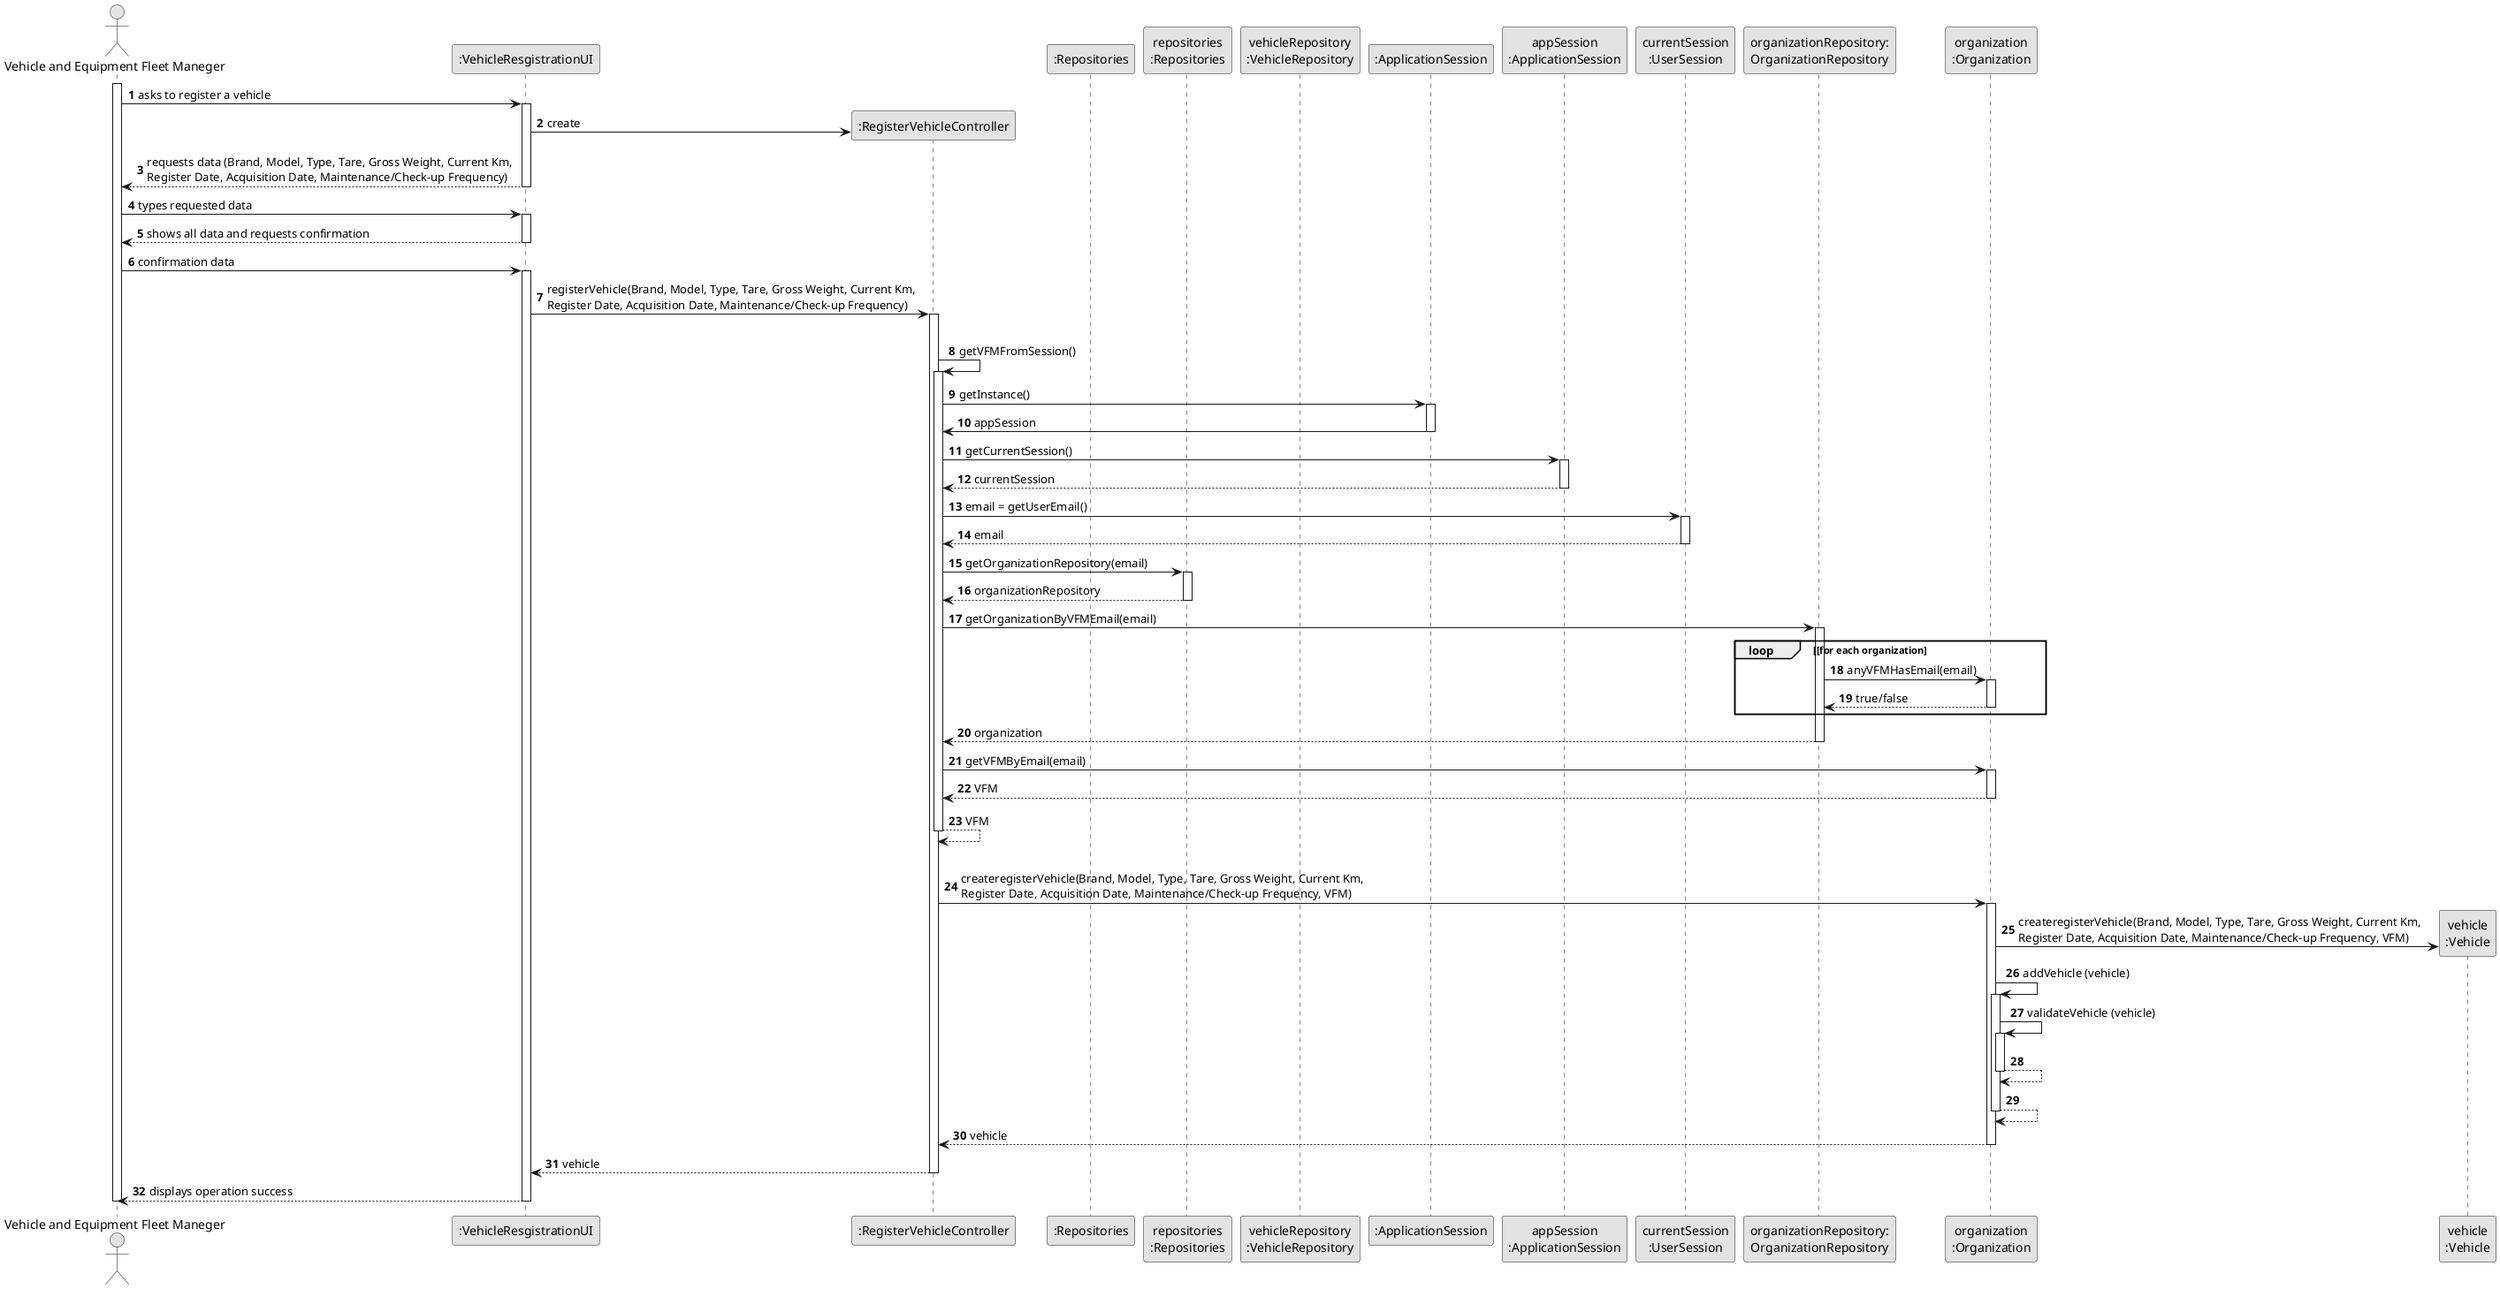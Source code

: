@startuml
skinparam monochrome true
skinparam packageStyle rectangle
skinparam shadowing false

autonumber

'hide footbox
actor "Vehicle and Equipment Fleet Maneger" as ADM
participant ":VehicleResgistrationUI" as UI
participant ":RegisterVehicleController" as RVC
participant ":Repositories" as RepositorySingleton
participant ":Repositories" as RepositorySingleton
participant "repositories\n:Repositories" as PLAT
participant "vehicleRepository\n:VehicleRepository" as VR
participant ":ApplicationSession" as _APP
participant "appSession\n:ApplicationSession" as APP
participant "currentSession\n:UserSession" as SESSAO
participant "organizationRepository:\nOrganizationRepository" as OrganizationRepository
participant "organization\n:Organization" as ORG
participant "vehicle\n:Vehicle" as Vehicle

activate ADM

        ADM -> UI : asks to register a vehicle

        activate UI

'            UI --> ADM : requests data (reference, description,  informal \n description, technical description, duration, cost)
            'create CTRL
            UI -> RVC** : create

            UI --> ADM : requests data (Brand, Model, Type, Tare, Gross Weight, Current Km, \nRegister Date, Acquisition Date, Maintenance/Check-up Frequency)
        deactivate UI

    ADM -> UI : types requested data
    activate UI

        UI --> ADM : shows all data and requests confirmation
    deactivate UI

    ADM -> UI : confirmation data
    activate UI

        UI -> RVC : registerVehicle(Brand, Model, Type, Tare, Gross Weight, Current Km, \nRegister Date, Acquisition Date, Maintenance/Check-up Frequency)
        activate RVC


            |||
            RVC -> RVC : getVFMFromSession()
            activate RVC

                RVC -> _APP: getInstance()
                activate _APP
                    _APP -> RVC: appSession
                deactivate _APP


                RVC -> APP: getCurrentSession()
                activate APP

                    APP --> RVC: currentSession
                deactivate APP

                RVC -> SESSAO: email = getUserEmail()
                activate SESSAO

                    SESSAO --> RVC: email
                deactivate SESSAO


                RVC -> PLAT: getOrganizationRepository(email)
                activate PLAT

                    PLAT --> RVC: organizationRepository
                deactivate PLAT


                RVC -> OrganizationRepository: getOrganizationByVFMEmail(email)
                activate OrganizationRepository

                    loop [for each organization
                        OrganizationRepository -> ORG : anyVFMHasEmail(email)
                        activate ORG

                             ORG --> OrganizationRepository : true/false
                        deactivate ORG
                    end
                    OrganizationRepository --> RVC : organization
                deactivate OrganizationRepository

                RVC -> ORG: getVFMByEmail(email)
                activate ORG

                    ORG --> RVC : VFM
                deactivate ORG

                RVC --> RVC : VFM
            deactivate RVC

            |||
            RVC -> ORG: createregisterVehicle(Brand, Model, Type, Tare, Gross Weight, Current Km, \nRegister Date, Acquisition Date, Maintenance/Check-up Frequency, VFM)
            activate ORG

                ORG -> Vehicle**: createregisterVehicle(Brand, Model, Type, Tare, Gross Weight, Current Km, \nRegister Date, Acquisition Date, Maintenance/Check-up Frequency, VFM)
                ORG -> ORG: addVehicle (vehicle)


                activate ORG
                    ORG -> ORG: validateVehicle (vehicle)
                    activate ORG
                        ORG --> ORG
                    deactivate ORG

                    ORG --> ORG
                deactivate ORG

                ORG --> RVC : vehicle

            deactivate ORG

            RVC --> UI: vehicle
            deactivate RVC
            UI --> ADM: displays operation success
    deactivate UI

deactivate ADM

@enduml